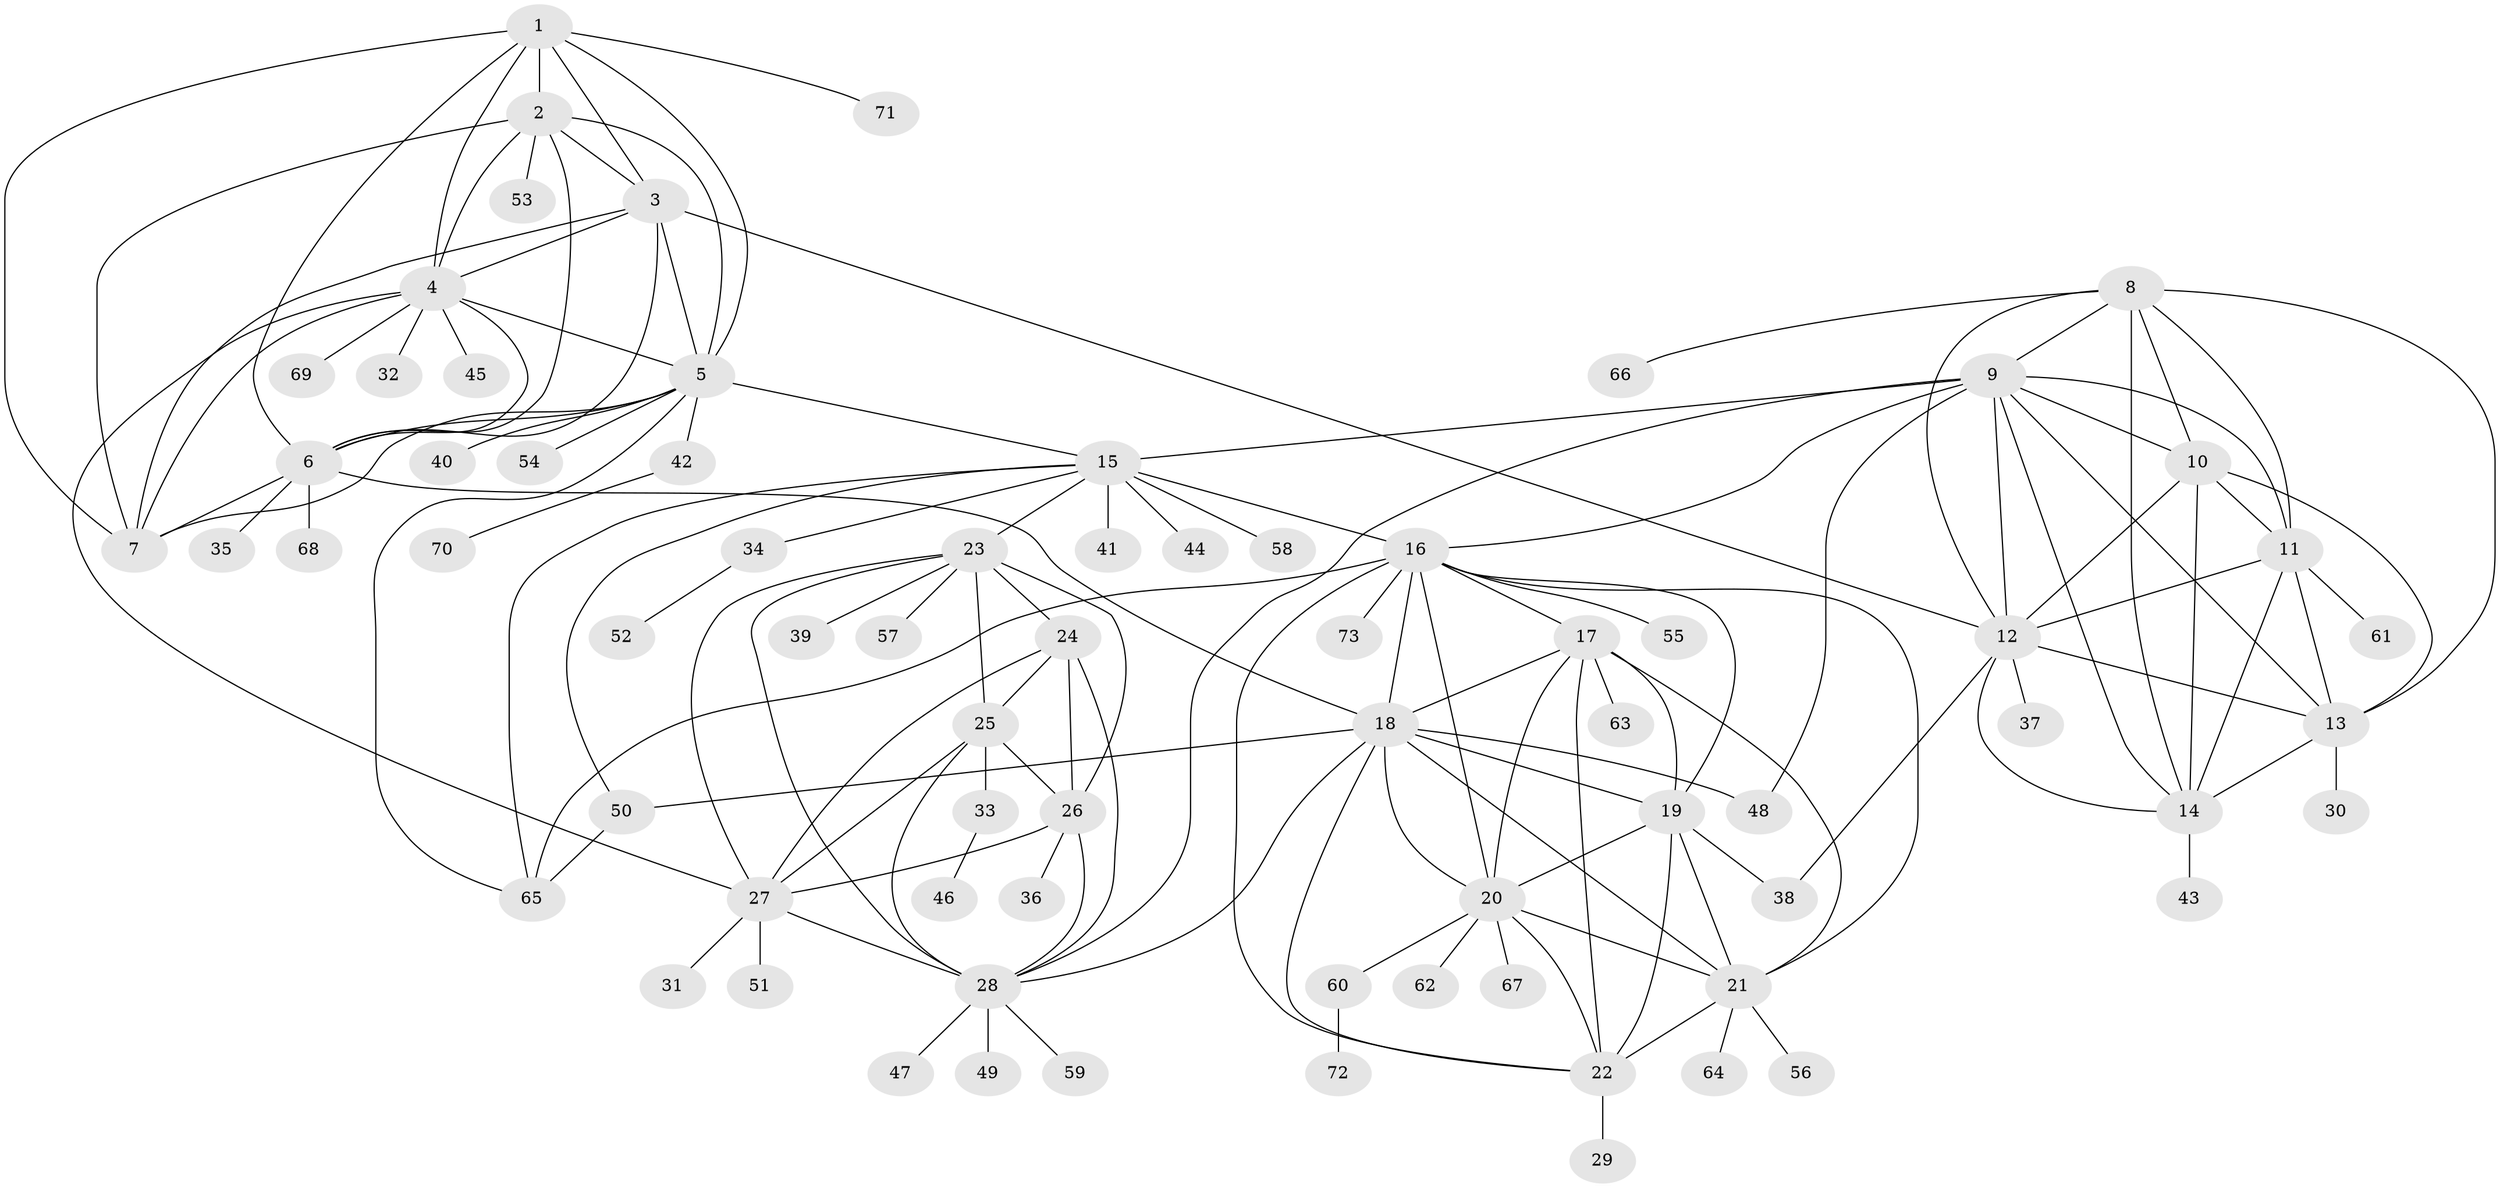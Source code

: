 // original degree distribution, {8: 0.0896551724137931, 7: 0.041379310344827586, 11: 0.034482758620689655, 12: 0.034482758620689655, 9: 0.020689655172413793, 10: 0.013793103448275862, 15: 0.006896551724137931, 1: 0.5862068965517241, 2: 0.14482758620689656, 3: 0.027586206896551724}
// Generated by graph-tools (version 1.1) at 2025/37/03/09/25 02:37:13]
// undirected, 73 vertices, 139 edges
graph export_dot {
graph [start="1"]
  node [color=gray90,style=filled];
  1;
  2;
  3;
  4;
  5;
  6;
  7;
  8;
  9;
  10;
  11;
  12;
  13;
  14;
  15;
  16;
  17;
  18;
  19;
  20;
  21;
  22;
  23;
  24;
  25;
  26;
  27;
  28;
  29;
  30;
  31;
  32;
  33;
  34;
  35;
  36;
  37;
  38;
  39;
  40;
  41;
  42;
  43;
  44;
  45;
  46;
  47;
  48;
  49;
  50;
  51;
  52;
  53;
  54;
  55;
  56;
  57;
  58;
  59;
  60;
  61;
  62;
  63;
  64;
  65;
  66;
  67;
  68;
  69;
  70;
  71;
  72;
  73;
  1 -- 2 [weight=1.0];
  1 -- 3 [weight=1.0];
  1 -- 4 [weight=1.0];
  1 -- 5 [weight=1.0];
  1 -- 6 [weight=1.0];
  1 -- 7 [weight=1.0];
  1 -- 71 [weight=1.0];
  2 -- 3 [weight=1.0];
  2 -- 4 [weight=1.0];
  2 -- 5 [weight=1.0];
  2 -- 6 [weight=1.0];
  2 -- 7 [weight=1.0];
  2 -- 53 [weight=1.0];
  3 -- 4 [weight=1.0];
  3 -- 5 [weight=1.0];
  3 -- 6 [weight=1.0];
  3 -- 7 [weight=2.0];
  3 -- 12 [weight=1.0];
  4 -- 5 [weight=1.0];
  4 -- 6 [weight=1.0];
  4 -- 7 [weight=1.0];
  4 -- 27 [weight=1.0];
  4 -- 32 [weight=1.0];
  4 -- 45 [weight=1.0];
  4 -- 69 [weight=1.0];
  5 -- 6 [weight=1.0];
  5 -- 7 [weight=1.0];
  5 -- 15 [weight=1.0];
  5 -- 40 [weight=1.0];
  5 -- 42 [weight=1.0];
  5 -- 54 [weight=1.0];
  5 -- 65 [weight=1.0];
  6 -- 7 [weight=1.0];
  6 -- 18 [weight=1.0];
  6 -- 35 [weight=2.0];
  6 -- 68 [weight=1.0];
  8 -- 9 [weight=1.0];
  8 -- 10 [weight=1.0];
  8 -- 11 [weight=1.0];
  8 -- 12 [weight=1.0];
  8 -- 13 [weight=1.0];
  8 -- 14 [weight=1.0];
  8 -- 66 [weight=1.0];
  9 -- 10 [weight=1.0];
  9 -- 11 [weight=1.0];
  9 -- 12 [weight=1.0];
  9 -- 13 [weight=1.0];
  9 -- 14 [weight=1.0];
  9 -- 15 [weight=1.0];
  9 -- 16 [weight=1.0];
  9 -- 28 [weight=1.0];
  9 -- 48 [weight=2.0];
  10 -- 11 [weight=1.0];
  10 -- 12 [weight=1.0];
  10 -- 13 [weight=1.0];
  10 -- 14 [weight=1.0];
  11 -- 12 [weight=1.0];
  11 -- 13 [weight=1.0];
  11 -- 14 [weight=2.0];
  11 -- 61 [weight=1.0];
  12 -- 13 [weight=1.0];
  12 -- 14 [weight=1.0];
  12 -- 37 [weight=2.0];
  12 -- 38 [weight=1.0];
  13 -- 14 [weight=1.0];
  13 -- 30 [weight=1.0];
  14 -- 43 [weight=1.0];
  15 -- 16 [weight=1.0];
  15 -- 23 [weight=1.0];
  15 -- 34 [weight=1.0];
  15 -- 41 [weight=5.0];
  15 -- 44 [weight=2.0];
  15 -- 50 [weight=2.0];
  15 -- 58 [weight=1.0];
  15 -- 65 [weight=1.0];
  16 -- 17 [weight=1.0];
  16 -- 18 [weight=1.0];
  16 -- 19 [weight=1.0];
  16 -- 20 [weight=1.0];
  16 -- 21 [weight=1.0];
  16 -- 22 [weight=1.0];
  16 -- 55 [weight=1.0];
  16 -- 65 [weight=1.0];
  16 -- 73 [weight=1.0];
  17 -- 18 [weight=1.0];
  17 -- 19 [weight=1.0];
  17 -- 20 [weight=1.0];
  17 -- 21 [weight=1.0];
  17 -- 22 [weight=1.0];
  17 -- 63 [weight=3.0];
  18 -- 19 [weight=1.0];
  18 -- 20 [weight=1.0];
  18 -- 21 [weight=1.0];
  18 -- 22 [weight=1.0];
  18 -- 28 [weight=1.0];
  18 -- 48 [weight=1.0];
  18 -- 50 [weight=1.0];
  19 -- 20 [weight=1.0];
  19 -- 21 [weight=1.0];
  19 -- 22 [weight=1.0];
  19 -- 38 [weight=4.0];
  20 -- 21 [weight=1.0];
  20 -- 22 [weight=1.0];
  20 -- 60 [weight=1.0];
  20 -- 62 [weight=1.0];
  20 -- 67 [weight=1.0];
  21 -- 22 [weight=1.0];
  21 -- 56 [weight=1.0];
  21 -- 64 [weight=1.0];
  22 -- 29 [weight=1.0];
  23 -- 24 [weight=3.0];
  23 -- 25 [weight=2.0];
  23 -- 26 [weight=2.0];
  23 -- 27 [weight=2.0];
  23 -- 28 [weight=2.0];
  23 -- 39 [weight=1.0];
  23 -- 57 [weight=1.0];
  24 -- 25 [weight=1.0];
  24 -- 26 [weight=1.0];
  24 -- 27 [weight=1.0];
  24 -- 28 [weight=1.0];
  25 -- 26 [weight=1.0];
  25 -- 27 [weight=1.0];
  25 -- 28 [weight=1.0];
  25 -- 33 [weight=1.0];
  26 -- 27 [weight=1.0];
  26 -- 28 [weight=1.0];
  26 -- 36 [weight=1.0];
  27 -- 28 [weight=1.0];
  27 -- 31 [weight=1.0];
  27 -- 51 [weight=6.0];
  28 -- 47 [weight=1.0];
  28 -- 49 [weight=1.0];
  28 -- 59 [weight=1.0];
  33 -- 46 [weight=1.0];
  34 -- 52 [weight=1.0];
  42 -- 70 [weight=1.0];
  50 -- 65 [weight=1.0];
  60 -- 72 [weight=1.0];
}
